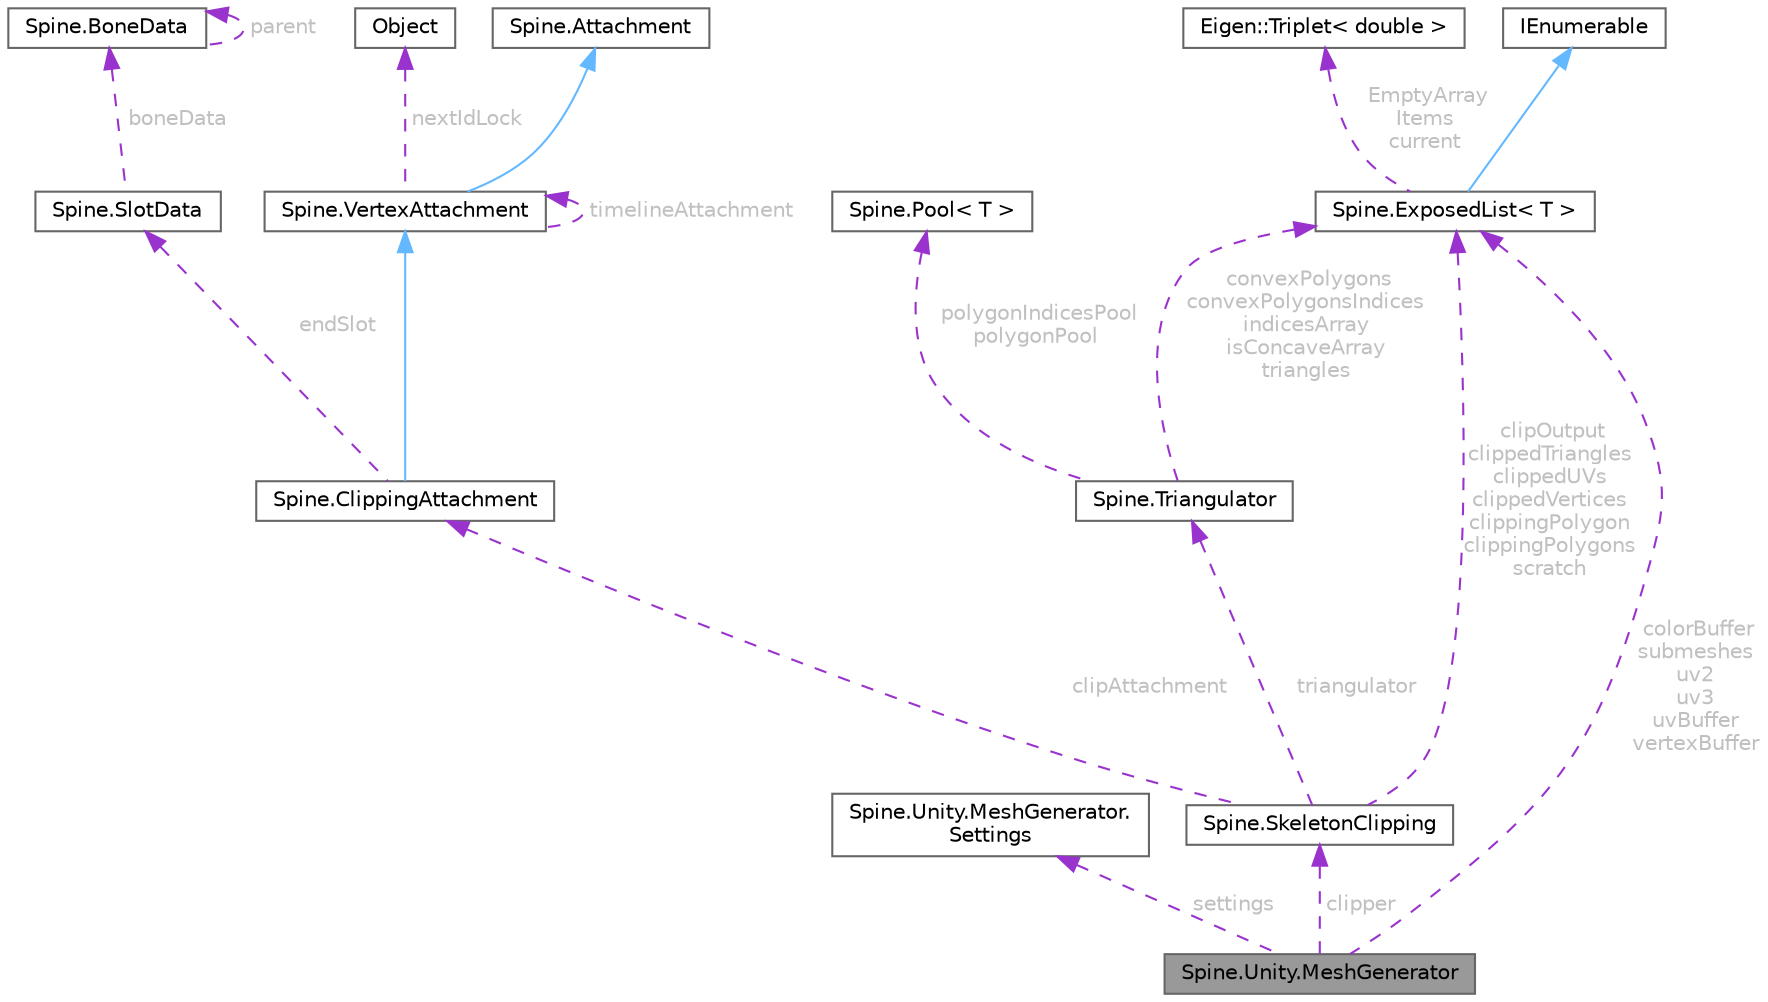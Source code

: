 digraph "Spine.Unity.MeshGenerator"
{
 // LATEX_PDF_SIZE
  bgcolor="transparent";
  edge [fontname=Helvetica,fontsize=10,labelfontname=Helvetica,labelfontsize=10];
  node [fontname=Helvetica,fontsize=10,shape=box,height=0.2,width=0.4];
  Node1 [id="Node000001",label="Spine.Unity.MeshGenerator",height=0.2,width=0.4,color="gray40", fillcolor="grey60", style="filled", fontcolor="black",tooltip="Holds several methods to prepare and generate a UnityEngine mesh based on a skeleton...."];
  Node2 -> Node1 [id="edge18_Node000001_Node000002",dir="back",color="darkorchid3",style="dashed",tooltip=" ",label=" settings",fontcolor="grey" ];
  Node2 [id="Node000002",label="Spine.Unity.MeshGenerator.\lSettings",height=0.2,width=0.4,color="gray40", fillcolor="white", style="filled",URL="$struct_spine_1_1_unity_1_1_mesh_generator_1_1_settings.html",tooltip=" "];
  Node3 -> Node1 [id="edge19_Node000001_Node000003",dir="back",color="darkorchid3",style="dashed",tooltip=" ",label=" colorBuffer\nsubmeshes\nuv2\nuv3\nuvBuffer\nvertexBuffer",fontcolor="grey" ];
  Node3 [id="Node000003",label="Spine.ExposedList\< T \>",height=0.2,width=0.4,color="gray40", fillcolor="white", style="filled",URL="$class_spine_1_1_exposed_list-1-g.html",tooltip=" "];
  Node4 -> Node3 [id="edge20_Node000003_Node000004",dir="back",color="steelblue1",style="solid",tooltip=" "];
  Node4 [id="Node000004",label="IEnumerable",height=0.2,width=0.4,color="gray40", fillcolor="white", style="filled",tooltip=" "];
  Node5 -> Node3 [id="edge21_Node000003_Node000005",dir="back",color="darkorchid3",style="dashed",tooltip=" ",label=" EmptyArray\nItems\ncurrent",fontcolor="grey" ];
  Node5 [id="Node000005",label="Eigen::Triplet\< double \>",height=0.2,width=0.4,color="gray40", fillcolor="white", style="filled",URL="$class_eigen_1_1_triplet.html",tooltip=" "];
  Node6 -> Node1 [id="edge22_Node000001_Node000006",dir="back",color="darkorchid3",style="dashed",tooltip=" ",label=" clipper",fontcolor="grey" ];
  Node6 [id="Node000006",label="Spine.SkeletonClipping",height=0.2,width=0.4,color="gray40", fillcolor="white", style="filled",URL="$class_spine_1_1_skeleton_clipping.html",tooltip=" "];
  Node7 -> Node6 [id="edge23_Node000006_Node000007",dir="back",color="darkorchid3",style="dashed",tooltip=" ",label=" triangulator",fontcolor="grey" ];
  Node7 [id="Node000007",label="Spine.Triangulator",height=0.2,width=0.4,color="gray40", fillcolor="white", style="filled",URL="$class_spine_1_1_triangulator.html",tooltip=" "];
  Node3 -> Node7 [id="edge24_Node000007_Node000003",dir="back",color="darkorchid3",style="dashed",tooltip=" ",label=" convexPolygons\nconvexPolygonsIndices\nindicesArray\nisConcaveArray\ntriangles",fontcolor="grey" ];
  Node8 -> Node7 [id="edge25_Node000007_Node000008",dir="back",color="darkorchid3",style="dashed",tooltip=" ",label=" polygonIndicesPool\npolygonPool",fontcolor="grey" ];
  Node8 [id="Node000008",label="Spine.Pool\< T \>",height=0.2,width=0.4,color="gray40", fillcolor="white", style="filled",URL="$class_spine_1_1_pool-1-g.html",tooltip=" "];
  Node3 -> Node6 [id="edge26_Node000006_Node000003",dir="back",color="darkorchid3",style="dashed",tooltip=" ",label=" clipOutput\nclippedTriangles\nclippedUVs\nclippedVertices\nclippingPolygon\nclippingPolygons\nscratch",fontcolor="grey" ];
  Node9 -> Node6 [id="edge27_Node000006_Node000009",dir="back",color="darkorchid3",style="dashed",tooltip=" ",label=" clipAttachment",fontcolor="grey" ];
  Node9 [id="Node000009",label="Spine.ClippingAttachment",height=0.2,width=0.4,color="gray40", fillcolor="white", style="filled",URL="$class_spine_1_1_clipping_attachment.html",tooltip=" "];
  Node10 -> Node9 [id="edge28_Node000009_Node000010",dir="back",color="steelblue1",style="solid",tooltip=" "];
  Node10 [id="Node000010",label="Spine.VertexAttachment",height=0.2,width=0.4,color="gray40", fillcolor="white", style="filled",URL="$class_spine_1_1_vertex_attachment.html",tooltip=">An attachment with vertices that are transformed by one or more bones and can be deformed by a slot'..."];
  Node11 -> Node10 [id="edge29_Node000010_Node000011",dir="back",color="steelblue1",style="solid",tooltip=" "];
  Node11 [id="Node000011",label="Spine.Attachment",height=0.2,width=0.4,color="gray40", fillcolor="white", style="filled",URL="$class_spine_1_1_attachment.html",tooltip="The base class for all attachments."];
  Node12 -> Node10 [id="edge30_Node000010_Node000012",dir="back",color="darkorchid3",style="dashed",tooltip=" ",label=" nextIdLock",fontcolor="grey" ];
  Node12 [id="Node000012",label="Object",height=0.2,width=0.4,color="gray40", fillcolor="white", style="filled",URL="$class_object.html",tooltip=" "];
  Node10 -> Node10 [id="edge31_Node000010_Node000010",dir="back",color="darkorchid3",style="dashed",tooltip=" ",label=" timelineAttachment",fontcolor="grey" ];
  Node13 -> Node9 [id="edge32_Node000009_Node000013",dir="back",color="darkorchid3",style="dashed",tooltip=" ",label=" endSlot",fontcolor="grey" ];
  Node13 [id="Node000013",label="Spine.SlotData",height=0.2,width=0.4,color="gray40", fillcolor="white", style="filled",URL="$class_spine_1_1_slot_data.html",tooltip=" "];
  Node14 -> Node13 [id="edge33_Node000013_Node000014",dir="back",color="darkorchid3",style="dashed",tooltip=" ",label=" boneData",fontcolor="grey" ];
  Node14 [id="Node000014",label="Spine.BoneData",height=0.2,width=0.4,color="gray40", fillcolor="white", style="filled",URL="$class_spine_1_1_bone_data.html",tooltip=" "];
  Node14 -> Node14 [id="edge34_Node000014_Node000014",dir="back",color="darkorchid3",style="dashed",tooltip=" ",label=" parent",fontcolor="grey" ];
}

